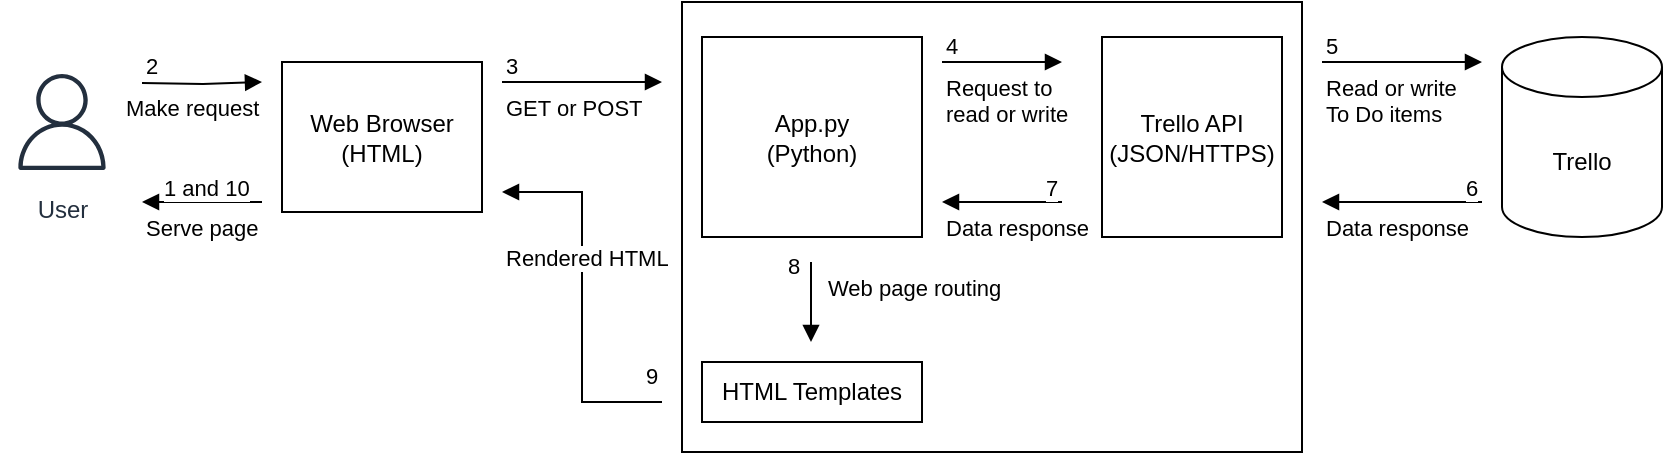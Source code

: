 <mxfile version="22.1.21" type="github">
  <diagram name="Page-1" id="hzxyXguT6aONyPur9d6D">
    <mxGraphModel dx="1434" dy="746" grid="1" gridSize="10" guides="1" tooltips="1" connect="1" arrows="1" fold="1" page="1" pageScale="1" pageWidth="850" pageHeight="1100" math="0" shadow="0">
      <root>
        <mxCell id="0" />
        <mxCell id="1" parent="0" />
        <mxCell id="gGQ2gIt7nyH7d9AVS0pc-1" value="User" style="sketch=0;outlineConnect=0;fontColor=#232F3E;gradientColor=none;strokeColor=#232F3E;fillColor=#ffffff;dashed=0;verticalLabelPosition=bottom;verticalAlign=top;align=center;html=1;fontSize=12;fontStyle=0;aspect=fixed;shape=mxgraph.aws4.resourceIcon;resIcon=mxgraph.aws4.user;" vertex="1" parent="1">
          <mxGeometry x="10" y="270" width="60" height="60" as="geometry" />
        </mxCell>
        <mxCell id="gGQ2gIt7nyH7d9AVS0pc-2" value="Make request" style="endArrow=block;endFill=1;html=1;edgeStyle=orthogonalEdgeStyle;align=left;verticalAlign=top;rounded=0;" edge="1" parent="1">
          <mxGeometry x="-1" y="10" relative="1" as="geometry">
            <mxPoint x="80" y="280.5" as="sourcePoint" />
            <mxPoint x="140" y="280" as="targetPoint" />
            <mxPoint x="-10" y="9" as="offset" />
          </mxGeometry>
        </mxCell>
        <mxCell id="gGQ2gIt7nyH7d9AVS0pc-3" value="2" style="edgeLabel;resizable=0;html=1;align=left;verticalAlign=bottom;" connectable="0" vertex="1" parent="gGQ2gIt7nyH7d9AVS0pc-2">
          <mxGeometry x="-1" relative="1" as="geometry" />
        </mxCell>
        <mxCell id="gGQ2gIt7nyH7d9AVS0pc-4" value="" style="rounded=0;whiteSpace=wrap;html=1;" vertex="1" parent="1">
          <mxGeometry x="350" y="240" width="310" height="225" as="geometry" />
        </mxCell>
        <mxCell id="gGQ2gIt7nyH7d9AVS0pc-5" value="Trello" style="shape=cylinder3;whiteSpace=wrap;html=1;boundedLbl=1;backgroundOutline=1;size=15;" vertex="1" parent="1">
          <mxGeometry x="760" y="257.5" width="80" height="100" as="geometry" />
        </mxCell>
        <mxCell id="gGQ2gIt7nyH7d9AVS0pc-6" value="Web Browser (HTML)" style="rounded=0;whiteSpace=wrap;html=1;" vertex="1" parent="1">
          <mxGeometry x="150" y="270" width="100" height="75" as="geometry" />
        </mxCell>
        <mxCell id="gGQ2gIt7nyH7d9AVS0pc-7" value="GET or POST" style="endArrow=block;endFill=1;html=1;edgeStyle=orthogonalEdgeStyle;align=left;verticalAlign=top;rounded=0;" edge="1" parent="1">
          <mxGeometry x="-1" relative="1" as="geometry">
            <mxPoint x="260" y="280" as="sourcePoint" />
            <mxPoint x="340" y="280" as="targetPoint" />
          </mxGeometry>
        </mxCell>
        <mxCell id="gGQ2gIt7nyH7d9AVS0pc-8" value="3" style="edgeLabel;resizable=0;html=1;align=left;verticalAlign=bottom;" connectable="0" vertex="1" parent="gGQ2gIt7nyH7d9AVS0pc-7">
          <mxGeometry x="-1" relative="1" as="geometry" />
        </mxCell>
        <mxCell id="gGQ2gIt7nyH7d9AVS0pc-11" value="Rendered HTML" style="endArrow=block;endFill=1;html=1;edgeStyle=orthogonalEdgeStyle;align=left;verticalAlign=top;rounded=0;" edge="1" parent="1">
          <mxGeometry x="1" y="20" relative="1" as="geometry">
            <mxPoint x="340" y="440" as="sourcePoint" />
            <mxPoint x="260" y="335" as="targetPoint" />
            <Array as="points">
              <mxPoint x="300" y="440" />
              <mxPoint x="300" y="335" />
            </Array>
            <mxPoint as="offset" />
          </mxGeometry>
        </mxCell>
        <mxCell id="gGQ2gIt7nyH7d9AVS0pc-12" value="9" style="edgeLabel;resizable=0;html=1;align=left;verticalAlign=bottom;" connectable="0" vertex="1" parent="gGQ2gIt7nyH7d9AVS0pc-11">
          <mxGeometry x="-1" relative="1" as="geometry">
            <mxPoint x="-10" y="-5" as="offset" />
          </mxGeometry>
        </mxCell>
        <mxCell id="gGQ2gIt7nyH7d9AVS0pc-13" value="Read or write&lt;br&gt;To Do items" style="endArrow=block;endFill=1;html=1;edgeStyle=orthogonalEdgeStyle;align=left;verticalAlign=top;rounded=0;" edge="1" parent="1">
          <mxGeometry x="-1" relative="1" as="geometry">
            <mxPoint x="670" y="270" as="sourcePoint" />
            <mxPoint x="750" y="270" as="targetPoint" />
          </mxGeometry>
        </mxCell>
        <mxCell id="gGQ2gIt7nyH7d9AVS0pc-14" value="5" style="edgeLabel;resizable=0;html=1;align=left;verticalAlign=bottom;" connectable="0" vertex="1" parent="gGQ2gIt7nyH7d9AVS0pc-13">
          <mxGeometry x="-1" relative="1" as="geometry" />
        </mxCell>
        <mxCell id="gGQ2gIt7nyH7d9AVS0pc-15" value="Data response" style="endArrow=block;endFill=1;html=1;edgeStyle=orthogonalEdgeStyle;align=left;verticalAlign=top;rounded=0;" edge="1" parent="1">
          <mxGeometry x="1" relative="1" as="geometry">
            <mxPoint x="750" y="340" as="sourcePoint" />
            <mxPoint x="670" y="340" as="targetPoint" />
            <mxPoint as="offset" />
          </mxGeometry>
        </mxCell>
        <mxCell id="gGQ2gIt7nyH7d9AVS0pc-16" value="6" style="edgeLabel;resizable=0;html=1;align=left;verticalAlign=bottom;" connectable="0" vertex="1" parent="gGQ2gIt7nyH7d9AVS0pc-15">
          <mxGeometry x="-1" relative="1" as="geometry">
            <mxPoint x="-10" y="1" as="offset" />
          </mxGeometry>
        </mxCell>
        <mxCell id="gGQ2gIt7nyH7d9AVS0pc-17" value="HTML Templates" style="rounded=0;whiteSpace=wrap;html=1;" vertex="1" parent="1">
          <mxGeometry x="360" y="420" width="110" height="30" as="geometry" />
        </mxCell>
        <mxCell id="gGQ2gIt7nyH7d9AVS0pc-18" value="Trello API&lt;br&gt;(JSON/HTTPS)" style="rounded=0;whiteSpace=wrap;html=1;" vertex="1" parent="1">
          <mxGeometry x="560" y="257.5" width="90" height="100" as="geometry" />
        </mxCell>
        <mxCell id="gGQ2gIt7nyH7d9AVS0pc-19" value="App.py&lt;br&gt;(Python)" style="rounded=0;whiteSpace=wrap;html=1;" vertex="1" parent="1">
          <mxGeometry x="360" y="257.5" width="110" height="100" as="geometry" />
        </mxCell>
        <mxCell id="gGQ2gIt7nyH7d9AVS0pc-21" value="Serve page" style="endArrow=block;endFill=1;html=1;edgeStyle=orthogonalEdgeStyle;align=left;verticalAlign=top;rounded=0;" edge="1" parent="1">
          <mxGeometry x="1" relative="1" as="geometry">
            <mxPoint x="140" y="340" as="sourcePoint" />
            <mxPoint x="80" y="340" as="targetPoint" />
            <mxPoint as="offset" />
          </mxGeometry>
        </mxCell>
        <mxCell id="gGQ2gIt7nyH7d9AVS0pc-22" value="1 and 10" style="edgeLabel;resizable=0;html=1;align=left;verticalAlign=bottom;" connectable="0" vertex="1" parent="gGQ2gIt7nyH7d9AVS0pc-21">
          <mxGeometry x="-1" relative="1" as="geometry">
            <mxPoint x="-51" y="1" as="offset" />
          </mxGeometry>
        </mxCell>
        <mxCell id="gGQ2gIt7nyH7d9AVS0pc-25" value="Request to &lt;br&gt;read or write" style="endArrow=block;endFill=1;html=1;edgeStyle=orthogonalEdgeStyle;align=left;verticalAlign=top;rounded=0;movable=1;resizable=1;rotatable=1;deletable=1;editable=1;locked=0;connectable=1;" edge="1" parent="1">
          <mxGeometry x="-1" relative="1" as="geometry">
            <mxPoint x="480" y="270" as="sourcePoint" />
            <mxPoint x="540" y="270" as="targetPoint" />
            <mxPoint as="offset" />
          </mxGeometry>
        </mxCell>
        <mxCell id="gGQ2gIt7nyH7d9AVS0pc-26" value="4" style="edgeLabel;resizable=0;html=1;align=left;verticalAlign=bottom;" connectable="0" vertex="1" parent="gGQ2gIt7nyH7d9AVS0pc-25">
          <mxGeometry x="-1" relative="1" as="geometry" />
        </mxCell>
        <mxCell id="gGQ2gIt7nyH7d9AVS0pc-29" value="Data response" style="endArrow=block;endFill=1;html=1;edgeStyle=orthogonalEdgeStyle;align=left;verticalAlign=top;rounded=0;" edge="1" parent="1">
          <mxGeometry x="1" relative="1" as="geometry">
            <mxPoint x="540" y="340" as="sourcePoint" />
            <mxPoint x="480" y="340" as="targetPoint" />
            <mxPoint as="offset" />
          </mxGeometry>
        </mxCell>
        <mxCell id="gGQ2gIt7nyH7d9AVS0pc-30" value="7" style="edgeLabel;resizable=0;html=1;align=left;verticalAlign=bottom;" connectable="0" vertex="1" parent="gGQ2gIt7nyH7d9AVS0pc-29">
          <mxGeometry x="-1" relative="1" as="geometry">
            <mxPoint x="-10" y="1" as="offset" />
          </mxGeometry>
        </mxCell>
        <mxCell id="gGQ2gIt7nyH7d9AVS0pc-33" value="Web page routing" style="endArrow=block;endFill=1;html=1;edgeStyle=orthogonalEdgeStyle;align=left;verticalAlign=top;rounded=0;" edge="1" parent="1">
          <mxGeometry x="-1" y="6" relative="1" as="geometry">
            <mxPoint x="414.5" y="370" as="sourcePoint" />
            <mxPoint x="414.5" y="410" as="targetPoint" />
            <mxPoint as="offset" />
          </mxGeometry>
        </mxCell>
        <mxCell id="gGQ2gIt7nyH7d9AVS0pc-34" value="8" style="edgeLabel;resizable=0;html=1;align=left;verticalAlign=bottom;" connectable="0" vertex="1" parent="gGQ2gIt7nyH7d9AVS0pc-33">
          <mxGeometry x="-1" relative="1" as="geometry">
            <mxPoint x="-14" y="10" as="offset" />
          </mxGeometry>
        </mxCell>
      </root>
    </mxGraphModel>
  </diagram>
</mxfile>
